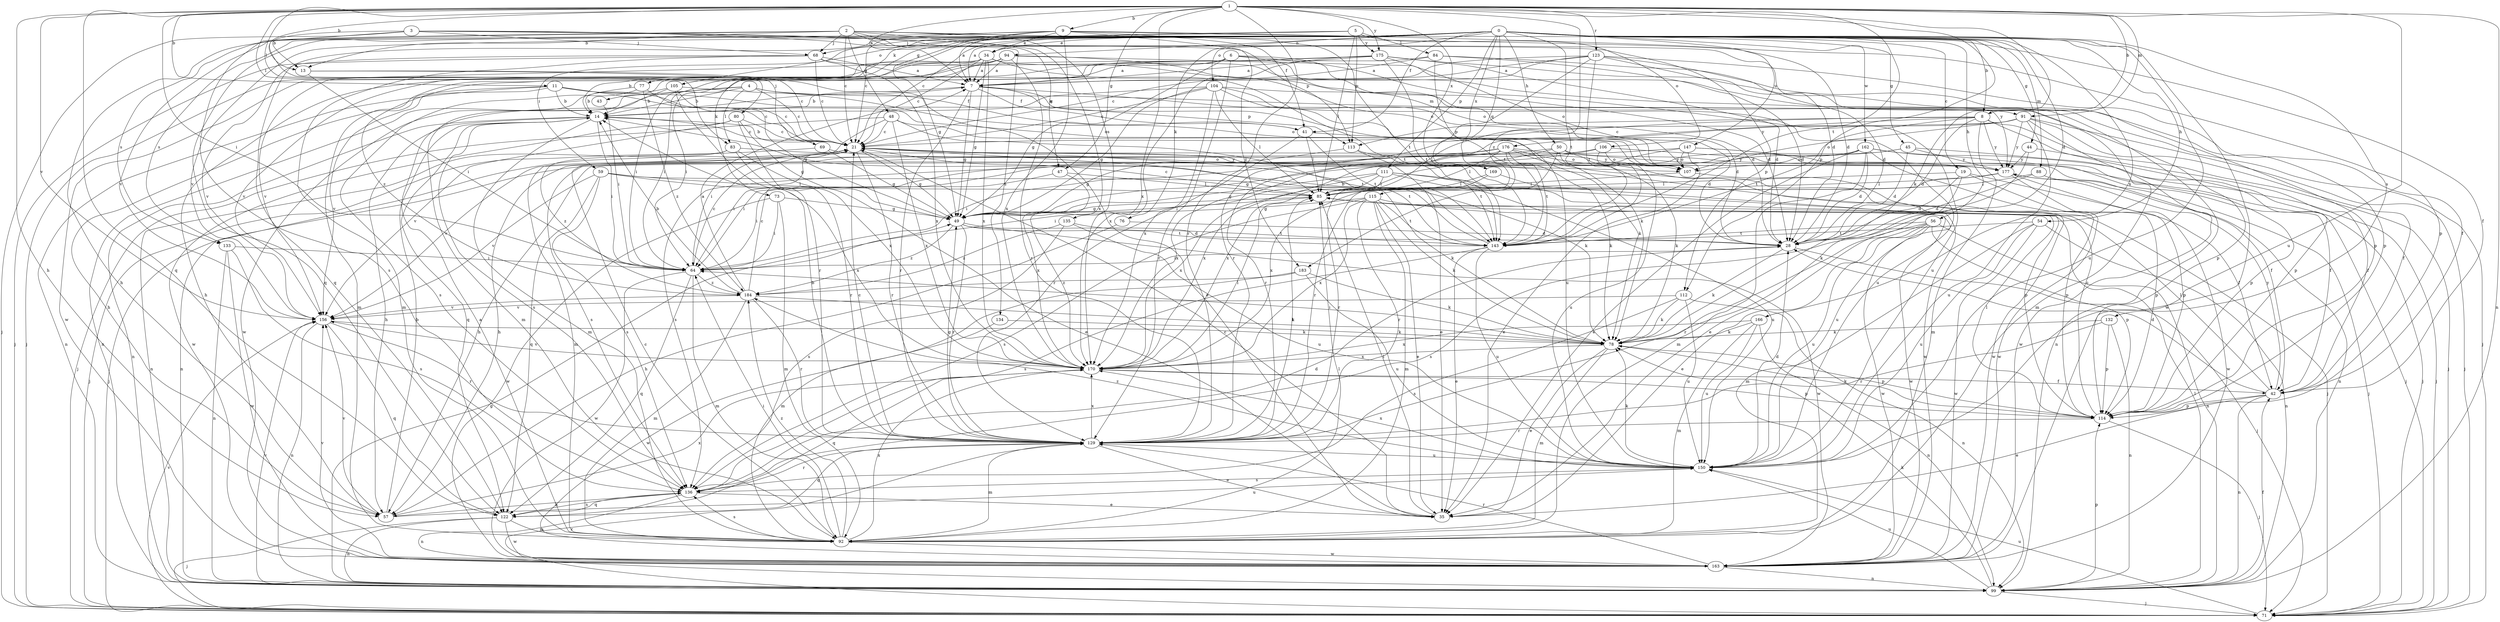 strict digraph  {
0;
1;
2;
3;
4;
5;
6;
7;
8;
9;
11;
13;
14;
19;
21;
28;
34;
35;
41;
42;
43;
44;
45;
47;
48;
49;
50;
54;
56;
57;
59;
64;
68;
69;
71;
73;
76;
77;
78;
80;
83;
84;
85;
88;
91;
92;
94;
99;
104;
105;
106;
107;
111;
112;
113;
114;
115;
122;
123;
129;
132;
133;
134;
135;
136;
143;
147;
150;
156;
162;
163;
166;
169;
170;
175;
176;
177;
183;
184;
0 -> 7  [label=a];
0 -> 8  [label=b];
0 -> 19  [label=c];
0 -> 21  [label=c];
0 -> 28  [label=d];
0 -> 34  [label=e];
0 -> 41  [label=f];
0 -> 43  [label=g];
0 -> 44  [label=g];
0 -> 45  [label=g];
0 -> 50  [label=h];
0 -> 54  [label=h];
0 -> 56  [label=h];
0 -> 59  [label=i];
0 -> 68  [label=j];
0 -> 73  [label=k];
0 -> 76  [label=k];
0 -> 77  [label=k];
0 -> 88  [label=m];
0 -> 94  [label=n];
0 -> 104  [label=o];
0 -> 111  [label=p];
0 -> 115  [label=q];
0 -> 122  [label=q];
0 -> 132  [label=s];
0 -> 133  [label=s];
0 -> 143  [label=t];
0 -> 147  [label=u];
0 -> 150  [label=u];
0 -> 156  [label=v];
0 -> 162  [label=w];
0 -> 163  [label=w];
0 -> 166  [label=x];
0 -> 169  [label=x];
1 -> 7  [label=a];
1 -> 8  [label=b];
1 -> 9  [label=b];
1 -> 11  [label=b];
1 -> 13  [label=b];
1 -> 47  [label=g];
1 -> 57  [label=h];
1 -> 64  [label=i];
1 -> 78  [label=k];
1 -> 80  [label=l];
1 -> 83  [label=l];
1 -> 91  [label=m];
1 -> 99  [label=n];
1 -> 112  [label=p];
1 -> 122  [label=q];
1 -> 123  [label=r];
1 -> 129  [label=r];
1 -> 143  [label=t];
1 -> 150  [label=u];
1 -> 156  [label=v];
1 -> 169  [label=x];
1 -> 170  [label=x];
1 -> 175  [label=y];
1 -> 183  [label=z];
2 -> 13  [label=b];
2 -> 21  [label=c];
2 -> 28  [label=d];
2 -> 47  [label=g];
2 -> 48  [label=g];
2 -> 68  [label=j];
2 -> 133  [label=s];
2 -> 134  [label=s];
2 -> 135  [label=s];
2 -> 136  [label=s];
2 -> 143  [label=t];
2 -> 170  [label=x];
3 -> 13  [label=b];
3 -> 28  [label=d];
3 -> 57  [label=h];
3 -> 68  [label=j];
3 -> 69  [label=j];
3 -> 71  [label=j];
3 -> 112  [label=p];
3 -> 113  [label=p];
4 -> 14  [label=b];
4 -> 21  [label=c];
4 -> 41  [label=f];
4 -> 83  [label=l];
4 -> 91  [label=m];
4 -> 92  [label=m];
4 -> 163  [label=w];
5 -> 84  [label=l];
5 -> 85  [label=l];
5 -> 105  [label=o];
5 -> 106  [label=o];
5 -> 113  [label=p];
5 -> 122  [label=q];
5 -> 175  [label=y];
6 -> 7  [label=a];
6 -> 28  [label=d];
6 -> 49  [label=g];
6 -> 107  [label=o];
6 -> 129  [label=r];
6 -> 150  [label=u];
6 -> 156  [label=v];
7 -> 14  [label=b];
7 -> 41  [label=f];
7 -> 49  [label=g];
7 -> 78  [label=k];
7 -> 113  [label=p];
7 -> 129  [label=r];
7 -> 150  [label=u];
8 -> 28  [label=d];
8 -> 71  [label=j];
8 -> 85  [label=l];
8 -> 92  [label=m];
8 -> 113  [label=p];
8 -> 114  [label=p];
8 -> 143  [label=t];
8 -> 176  [label=y];
8 -> 177  [label=y];
9 -> 7  [label=a];
9 -> 21  [label=c];
9 -> 34  [label=e];
9 -> 41  [label=f];
9 -> 42  [label=f];
9 -> 49  [label=g];
9 -> 114  [label=p];
9 -> 156  [label=v];
9 -> 170  [label=x];
9 -> 183  [label=z];
11 -> 14  [label=b];
11 -> 21  [label=c];
11 -> 57  [label=h];
11 -> 99  [label=n];
11 -> 107  [label=o];
11 -> 114  [label=p];
11 -> 156  [label=v];
13 -> 21  [label=c];
13 -> 35  [label=e];
13 -> 64  [label=i];
14 -> 21  [label=c];
14 -> 57  [label=h];
14 -> 64  [label=i];
14 -> 92  [label=m];
14 -> 99  [label=n];
14 -> 122  [label=q];
14 -> 136  [label=s];
19 -> 28  [label=d];
19 -> 42  [label=f];
19 -> 78  [label=k];
19 -> 85  [label=l];
19 -> 114  [label=p];
21 -> 14  [label=b];
21 -> 49  [label=g];
21 -> 78  [label=k];
21 -> 92  [label=m];
21 -> 99  [label=n];
21 -> 129  [label=r];
21 -> 143  [label=t];
21 -> 177  [label=y];
28 -> 64  [label=i];
28 -> 71  [label=j];
28 -> 78  [label=k];
34 -> 7  [label=a];
34 -> 21  [label=c];
34 -> 49  [label=g];
34 -> 64  [label=i];
34 -> 71  [label=j];
34 -> 107  [label=o];
34 -> 143  [label=t];
34 -> 163  [label=w];
34 -> 170  [label=x];
35 -> 21  [label=c];
35 -> 85  [label=l];
41 -> 28  [label=d];
41 -> 85  [label=l];
41 -> 129  [label=r];
41 -> 143  [label=t];
42 -> 28  [label=d];
42 -> 35  [label=e];
42 -> 85  [label=l];
42 -> 99  [label=n];
42 -> 114  [label=p];
42 -> 177  [label=y];
43 -> 64  [label=i];
44 -> 35  [label=e];
44 -> 42  [label=f];
44 -> 177  [label=y];
45 -> 28  [label=d];
45 -> 49  [label=g];
45 -> 71  [label=j];
45 -> 170  [label=x];
45 -> 177  [label=y];
47 -> 64  [label=i];
47 -> 85  [label=l];
47 -> 170  [label=x];
48 -> 21  [label=c];
48 -> 64  [label=i];
48 -> 71  [label=j];
48 -> 78  [label=k];
48 -> 143  [label=t];
48 -> 170  [label=x];
49 -> 28  [label=d];
49 -> 85  [label=l];
49 -> 129  [label=r];
49 -> 143  [label=t];
49 -> 163  [label=w];
49 -> 184  [label=z];
50 -> 64  [label=i];
50 -> 78  [label=k];
50 -> 129  [label=r];
50 -> 163  [label=w];
50 -> 170  [label=x];
50 -> 177  [label=y];
54 -> 92  [label=m];
54 -> 99  [label=n];
54 -> 143  [label=t];
54 -> 150  [label=u];
54 -> 163  [label=w];
56 -> 35  [label=e];
56 -> 99  [label=n];
56 -> 114  [label=p];
56 -> 129  [label=r];
56 -> 136  [label=s];
56 -> 143  [label=t];
56 -> 150  [label=u];
56 -> 163  [label=w];
57 -> 14  [label=b];
57 -> 150  [label=u];
57 -> 156  [label=v];
57 -> 170  [label=x];
59 -> 78  [label=k];
59 -> 85  [label=l];
59 -> 122  [label=q];
59 -> 136  [label=s];
59 -> 156  [label=v];
59 -> 170  [label=x];
64 -> 21  [label=c];
64 -> 92  [label=m];
64 -> 122  [label=q];
64 -> 163  [label=w];
64 -> 184  [label=z];
68 -> 7  [label=a];
68 -> 21  [label=c];
68 -> 71  [label=j];
68 -> 92  [label=m];
68 -> 156  [label=v];
68 -> 170  [label=x];
68 -> 177  [label=y];
69 -> 49  [label=g];
69 -> 71  [label=j];
69 -> 107  [label=o];
71 -> 129  [label=r];
71 -> 150  [label=u];
71 -> 156  [label=v];
73 -> 49  [label=g];
73 -> 64  [label=i];
73 -> 92  [label=m];
73 -> 163  [label=w];
76 -> 28  [label=d];
76 -> 57  [label=h];
77 -> 14  [label=b];
77 -> 49  [label=g];
77 -> 136  [label=s];
77 -> 184  [label=z];
78 -> 35  [label=e];
78 -> 64  [label=i];
78 -> 92  [label=m];
78 -> 114  [label=p];
78 -> 170  [label=x];
80 -> 21  [label=c];
80 -> 49  [label=g];
80 -> 156  [label=v];
80 -> 163  [label=w];
80 -> 170  [label=x];
83 -> 35  [label=e];
83 -> 99  [label=n];
83 -> 129  [label=r];
83 -> 177  [label=y];
83 -> 184  [label=z];
84 -> 7  [label=a];
84 -> 28  [label=d];
84 -> 92  [label=m];
84 -> 114  [label=p];
84 -> 143  [label=t];
85 -> 21  [label=c];
85 -> 49  [label=g];
88 -> 28  [label=d];
88 -> 71  [label=j];
88 -> 85  [label=l];
91 -> 21  [label=c];
91 -> 42  [label=f];
91 -> 71  [label=j];
91 -> 107  [label=o];
91 -> 129  [label=r];
91 -> 150  [label=u];
91 -> 163  [label=w];
91 -> 177  [label=y];
92 -> 7  [label=a];
92 -> 21  [label=c];
92 -> 64  [label=i];
92 -> 85  [label=l];
92 -> 136  [label=s];
92 -> 163  [label=w];
92 -> 170  [label=x];
92 -> 184  [label=z];
94 -> 7  [label=a];
94 -> 14  [label=b];
94 -> 28  [label=d];
94 -> 64  [label=i];
94 -> 71  [label=j];
94 -> 129  [label=r];
94 -> 156  [label=v];
99 -> 42  [label=f];
99 -> 49  [label=g];
99 -> 71  [label=j];
99 -> 78  [label=k];
99 -> 85  [label=l];
99 -> 114  [label=p];
99 -> 150  [label=u];
99 -> 156  [label=v];
104 -> 14  [label=b];
104 -> 21  [label=c];
104 -> 28  [label=d];
104 -> 49  [label=g];
104 -> 85  [label=l];
104 -> 99  [label=n];
104 -> 150  [label=u];
104 -> 170  [label=x];
105 -> 14  [label=b];
105 -> 21  [label=c];
105 -> 99  [label=n];
105 -> 107  [label=o];
105 -> 129  [label=r];
106 -> 42  [label=f];
106 -> 64  [label=i];
106 -> 71  [label=j];
106 -> 107  [label=o];
106 -> 150  [label=u];
107 -> 85  [label=l];
107 -> 114  [label=p];
111 -> 49  [label=g];
111 -> 64  [label=i];
111 -> 71  [label=j];
111 -> 85  [label=l];
111 -> 114  [label=p];
111 -> 150  [label=u];
111 -> 170  [label=x];
112 -> 78  [label=k];
112 -> 99  [label=n];
112 -> 136  [label=s];
112 -> 150  [label=u];
112 -> 156  [label=v];
113 -> 35  [label=e];
113 -> 49  [label=g];
113 -> 143  [label=t];
114 -> 21  [label=c];
114 -> 71  [label=j];
114 -> 78  [label=k];
114 -> 85  [label=l];
114 -> 129  [label=r];
115 -> 35  [label=e];
115 -> 49  [label=g];
115 -> 78  [label=k];
115 -> 92  [label=m];
115 -> 129  [label=r];
115 -> 136  [label=s];
115 -> 143  [label=t];
115 -> 163  [label=w];
115 -> 170  [label=x];
122 -> 71  [label=j];
122 -> 92  [label=m];
122 -> 99  [label=n];
122 -> 136  [label=s];
122 -> 163  [label=w];
123 -> 7  [label=a];
123 -> 21  [label=c];
123 -> 28  [label=d];
123 -> 42  [label=f];
123 -> 64  [label=i];
123 -> 92  [label=m];
123 -> 129  [label=r];
123 -> 143  [label=t];
129 -> 14  [label=b];
129 -> 21  [label=c];
129 -> 35  [label=e];
129 -> 49  [label=g];
129 -> 85  [label=l];
129 -> 92  [label=m];
129 -> 122  [label=q];
129 -> 150  [label=u];
129 -> 170  [label=x];
132 -> 78  [label=k];
132 -> 99  [label=n];
132 -> 114  [label=p];
132 -> 129  [label=r];
133 -> 64  [label=i];
133 -> 99  [label=n];
133 -> 136  [label=s];
133 -> 163  [label=w];
134 -> 78  [label=k];
134 -> 163  [label=w];
135 -> 136  [label=s];
135 -> 143  [label=t];
135 -> 150  [label=u];
135 -> 184  [label=z];
136 -> 28  [label=d];
136 -> 35  [label=e];
136 -> 57  [label=h];
136 -> 99  [label=n];
136 -> 122  [label=q];
136 -> 129  [label=r];
143 -> 14  [label=b];
143 -> 35  [label=e];
143 -> 136  [label=s];
143 -> 150  [label=u];
147 -> 35  [label=e];
147 -> 42  [label=f];
147 -> 57  [label=h];
147 -> 71  [label=j];
147 -> 107  [label=o];
147 -> 136  [label=s];
150 -> 28  [label=d];
150 -> 78  [label=k];
150 -> 136  [label=s];
150 -> 170  [label=x];
150 -> 184  [label=z];
156 -> 78  [label=k];
156 -> 99  [label=n];
156 -> 122  [label=q];
156 -> 129  [label=r];
162 -> 28  [label=d];
162 -> 35  [label=e];
162 -> 71  [label=j];
162 -> 92  [label=m];
162 -> 107  [label=o];
162 -> 114  [label=p];
162 -> 163  [label=w];
162 -> 170  [label=x];
163 -> 99  [label=n];
163 -> 129  [label=r];
163 -> 156  [label=v];
166 -> 78  [label=k];
166 -> 92  [label=m];
166 -> 99  [label=n];
166 -> 150  [label=u];
166 -> 170  [label=x];
169 -> 85  [label=l];
169 -> 129  [label=r];
169 -> 150  [label=u];
170 -> 42  [label=f];
170 -> 85  [label=l];
170 -> 114  [label=p];
170 -> 122  [label=q];
170 -> 156  [label=v];
175 -> 7  [label=a];
175 -> 28  [label=d];
175 -> 57  [label=h];
175 -> 107  [label=o];
175 -> 114  [label=p];
175 -> 143  [label=t];
175 -> 170  [label=x];
175 -> 184  [label=z];
176 -> 57  [label=h];
176 -> 64  [label=i];
176 -> 78  [label=k];
176 -> 85  [label=l];
176 -> 107  [label=o];
176 -> 136  [label=s];
176 -> 143  [label=t];
176 -> 156  [label=v];
176 -> 163  [label=w];
176 -> 177  [label=y];
177 -> 85  [label=l];
177 -> 99  [label=n];
177 -> 114  [label=p];
177 -> 163  [label=w];
177 -> 170  [label=x];
183 -> 78  [label=k];
183 -> 92  [label=m];
183 -> 150  [label=u];
183 -> 184  [label=z];
184 -> 7  [label=a];
184 -> 14  [label=b];
184 -> 21  [label=c];
184 -> 78  [label=k];
184 -> 92  [label=m];
184 -> 129  [label=r];
184 -> 156  [label=v];
}
